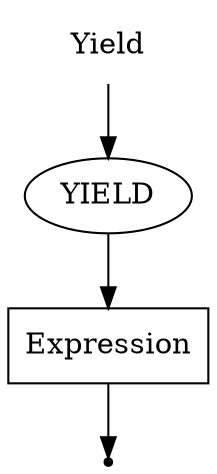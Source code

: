 digraph Yield {
  start [label="Yield" shape=plaintext];
  A [label="YIELD" shape=oval];
  B [label="Expression" shape=box];
  end [label="" shape=point];
  start -> A;
  A -> B;
  B -> end;
}